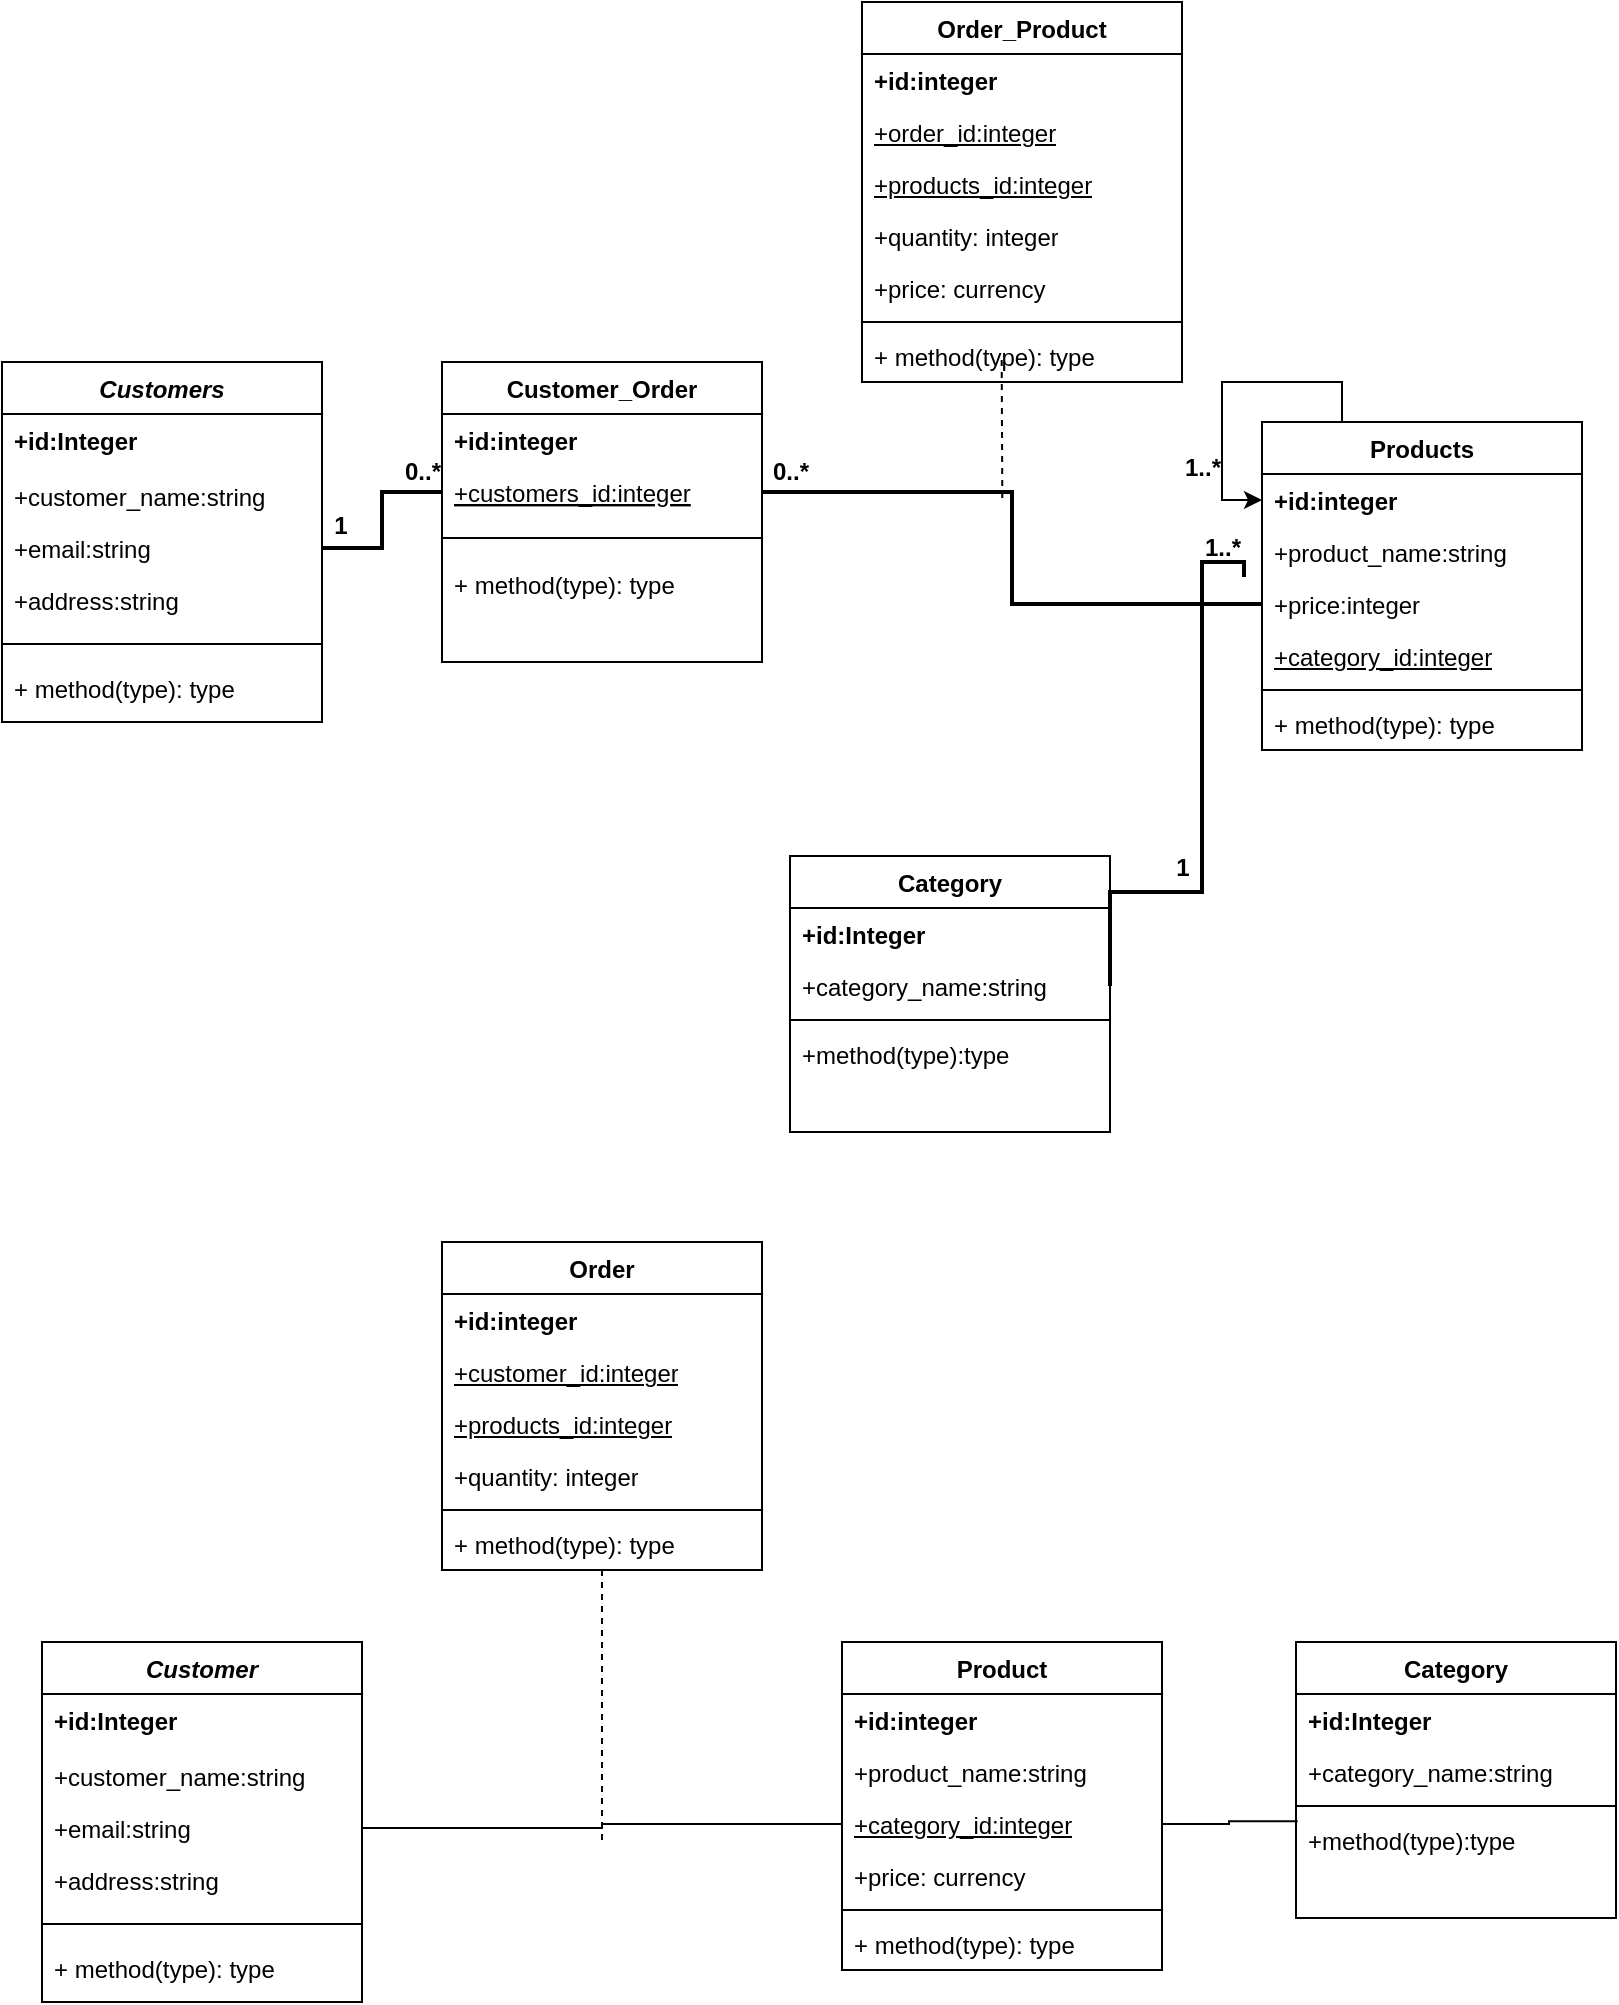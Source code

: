 <mxfile version="27.0.2">
  <diagram id="C5RBs43oDa-KdzZeNtuy" name="Page-1">
    <mxGraphModel dx="1042" dy="626" grid="1" gridSize="10" guides="1" tooltips="1" connect="1" arrows="1" fold="1" page="1" pageScale="1" pageWidth="827" pageHeight="1169" math="0" shadow="0">
      <root>
        <mxCell id="WIyWlLk6GJQsqaUBKTNV-0" />
        <mxCell id="WIyWlLk6GJQsqaUBKTNV-1" parent="WIyWlLk6GJQsqaUBKTNV-0" />
        <mxCell id="zkfFHV4jXpPFQw0GAbJ--0" value="Customers" style="swimlane;fontStyle=3;align=center;verticalAlign=top;childLayout=stackLayout;horizontal=1;startSize=26;horizontalStack=0;resizeParent=1;resizeLast=0;collapsible=1;marginBottom=0;rounded=0;shadow=0;strokeWidth=1;" parent="WIyWlLk6GJQsqaUBKTNV-1" vertex="1">
          <mxGeometry x="20" y="200" width="160" height="180" as="geometry">
            <mxRectangle x="230" y="140" width="160" height="26" as="alternateBounds" />
          </mxGeometry>
        </mxCell>
        <mxCell id="zkfFHV4jXpPFQw0GAbJ--1" value="+id:Integer" style="text;align=left;verticalAlign=top;spacingLeft=4;spacingRight=4;overflow=hidden;rotatable=0;points=[[0,0.5],[1,0.5]];portConstraint=eastwest;fontStyle=1" parent="zkfFHV4jXpPFQw0GAbJ--0" vertex="1">
          <mxGeometry y="26" width="160" height="28" as="geometry" />
        </mxCell>
        <mxCell id="zkfFHV4jXpPFQw0GAbJ--5" value="+customer_name:string&#xa;" style="text;align=left;verticalAlign=top;spacingLeft=4;spacingRight=4;overflow=hidden;rotatable=0;points=[[0,0.5],[1,0.5]];portConstraint=eastwest;" parent="zkfFHV4jXpPFQw0GAbJ--0" vertex="1">
          <mxGeometry y="54" width="160" height="26" as="geometry" />
        </mxCell>
        <mxCell id="_MO4OcinnywSOlI_8qM1-0" value="+email:string&#xa;" style="text;align=left;verticalAlign=top;spacingLeft=4;spacingRight=4;overflow=hidden;rotatable=0;points=[[0,0.5],[1,0.5]];portConstraint=eastwest;" parent="zkfFHV4jXpPFQw0GAbJ--0" vertex="1">
          <mxGeometry y="80" width="160" height="26" as="geometry" />
        </mxCell>
        <mxCell id="_MO4OcinnywSOlI_8qM1-1" value="+address:string" style="text;align=left;verticalAlign=top;spacingLeft=4;spacingRight=4;overflow=hidden;rotatable=0;points=[[0,0.5],[1,0.5]];portConstraint=eastwest;" parent="zkfFHV4jXpPFQw0GAbJ--0" vertex="1">
          <mxGeometry y="106" width="160" height="26" as="geometry" />
        </mxCell>
        <mxCell id="zkfFHV4jXpPFQw0GAbJ--4" value="" style="line;html=1;strokeWidth=1;align=left;verticalAlign=middle;spacingTop=-1;spacingLeft=3;spacingRight=3;rotatable=0;labelPosition=right;points=[];portConstraint=eastwest;" parent="zkfFHV4jXpPFQw0GAbJ--0" vertex="1">
          <mxGeometry y="132" width="160" height="18" as="geometry" />
        </mxCell>
        <mxCell id="_MO4OcinnywSOlI_8qM1-15" value="+ method(type): type" style="text;strokeColor=none;fillColor=none;align=left;verticalAlign=top;spacingLeft=4;spacingRight=4;overflow=hidden;rotatable=0;points=[[0,0.5],[1,0.5]];portConstraint=eastwest;whiteSpace=wrap;html=1;" parent="zkfFHV4jXpPFQw0GAbJ--0" vertex="1">
          <mxGeometry y="150" width="160" height="26" as="geometry" />
        </mxCell>
        <mxCell id="zkfFHV4jXpPFQw0GAbJ--6" value="Category" style="swimlane;fontStyle=1;align=center;verticalAlign=top;childLayout=stackLayout;horizontal=1;startSize=26;horizontalStack=0;resizeParent=1;resizeLast=0;collapsible=1;marginBottom=0;rounded=0;shadow=0;strokeWidth=1;" parent="WIyWlLk6GJQsqaUBKTNV-1" vertex="1">
          <mxGeometry x="414" y="447" width="160" height="138" as="geometry">
            <mxRectangle x="130" y="380" width="160" height="26" as="alternateBounds" />
          </mxGeometry>
        </mxCell>
        <mxCell id="zkfFHV4jXpPFQw0GAbJ--7" value="+id:Integer" style="text;align=left;verticalAlign=top;spacingLeft=4;spacingRight=4;overflow=hidden;rotatable=0;points=[[0,0.5],[1,0.5]];portConstraint=eastwest;fontStyle=1" parent="zkfFHV4jXpPFQw0GAbJ--6" vertex="1">
          <mxGeometry y="26" width="160" height="26" as="geometry" />
        </mxCell>
        <mxCell id="zkfFHV4jXpPFQw0GAbJ--8" value="+category_name:string" style="text;align=left;verticalAlign=top;spacingLeft=4;spacingRight=4;overflow=hidden;rotatable=0;points=[[0,0.5],[1,0.5]];portConstraint=eastwest;rounded=0;shadow=0;html=0;" parent="zkfFHV4jXpPFQw0GAbJ--6" vertex="1">
          <mxGeometry y="52" width="160" height="26" as="geometry" />
        </mxCell>
        <mxCell id="zkfFHV4jXpPFQw0GAbJ--9" value="" style="line;html=1;strokeWidth=1;align=left;verticalAlign=middle;spacingTop=-1;spacingLeft=3;spacingRight=3;rotatable=0;labelPosition=right;points=[];portConstraint=eastwest;" parent="zkfFHV4jXpPFQw0GAbJ--6" vertex="1">
          <mxGeometry y="78" width="160" height="8" as="geometry" />
        </mxCell>
        <mxCell id="zkfFHV4jXpPFQw0GAbJ--11" value="+method(type):type" style="text;align=left;verticalAlign=top;spacingLeft=4;spacingRight=4;overflow=hidden;rotatable=0;points=[[0,0.5],[1,0.5]];portConstraint=eastwest;" parent="zkfFHV4jXpPFQw0GAbJ--6" vertex="1">
          <mxGeometry y="86" width="160" height="26" as="geometry" />
        </mxCell>
        <mxCell id="zkfFHV4jXpPFQw0GAbJ--13" value="Customer_Order" style="swimlane;fontStyle=1;align=center;verticalAlign=top;childLayout=stackLayout;horizontal=1;startSize=26;horizontalStack=0;resizeParent=1;resizeLast=0;collapsible=1;marginBottom=0;rounded=0;shadow=0;strokeWidth=1;" parent="WIyWlLk6GJQsqaUBKTNV-1" vertex="1">
          <mxGeometry x="240" y="200" width="160" height="150" as="geometry">
            <mxRectangle x="340" y="380" width="170" height="26" as="alternateBounds" />
          </mxGeometry>
        </mxCell>
        <mxCell id="zkfFHV4jXpPFQw0GAbJ--14" value="+id:integer" style="text;align=left;verticalAlign=top;spacingLeft=4;spacingRight=4;overflow=hidden;rotatable=0;points=[[0,0.5],[1,0.5]];portConstraint=eastwest;fontStyle=1" parent="zkfFHV4jXpPFQw0GAbJ--13" vertex="1">
          <mxGeometry y="26" width="160" height="26" as="geometry" />
        </mxCell>
        <mxCell id="_MO4OcinnywSOlI_8qM1-18" value="+customers_id:integer" style="text;align=left;verticalAlign=top;spacingLeft=4;spacingRight=4;overflow=hidden;rotatable=0;points=[[0,0.5],[1,0.5]];portConstraint=eastwest;rounded=0;shadow=0;html=0;fontStyle=4" parent="zkfFHV4jXpPFQw0GAbJ--13" vertex="1">
          <mxGeometry y="52" width="160" height="26" as="geometry" />
        </mxCell>
        <mxCell id="zkfFHV4jXpPFQw0GAbJ--15" value="" style="line;html=1;strokeWidth=1;align=left;verticalAlign=middle;spacingTop=-1;spacingLeft=3;spacingRight=3;rotatable=0;labelPosition=right;points=[];portConstraint=eastwest;" parent="zkfFHV4jXpPFQw0GAbJ--13" vertex="1">
          <mxGeometry y="78" width="160" height="20" as="geometry" />
        </mxCell>
        <mxCell id="_MO4OcinnywSOlI_8qM1-19" value="+ method(type): type" style="text;strokeColor=none;fillColor=none;align=left;verticalAlign=top;spacingLeft=4;spacingRight=4;overflow=hidden;rotatable=0;points=[[0,0.5],[1,0.5]];portConstraint=eastwest;whiteSpace=wrap;html=1;" parent="zkfFHV4jXpPFQw0GAbJ--13" vertex="1">
          <mxGeometry y="98" width="160" height="26" as="geometry" />
        </mxCell>
        <mxCell id="_MO4OcinnywSOlI_8qM1-2" value="Products" style="swimlane;fontStyle=1;align=center;verticalAlign=top;childLayout=stackLayout;horizontal=1;startSize=26;horizontalStack=0;resizeParent=1;resizeParentMax=0;resizeLast=0;collapsible=1;marginBottom=0;whiteSpace=wrap;html=1;" parent="WIyWlLk6GJQsqaUBKTNV-1" vertex="1">
          <mxGeometry x="650" y="230" width="160" height="164" as="geometry" />
        </mxCell>
        <mxCell id="_MO4OcinnywSOlI_8qM1-3" value="&lt;b&gt;+id:integer&lt;/b&gt;&lt;div&gt;&lt;br&gt;&lt;/div&gt;" style="text;strokeColor=none;fillColor=none;align=left;verticalAlign=top;spacingLeft=4;spacingRight=4;overflow=hidden;rotatable=0;points=[[0,0.5],[1,0.5]];portConstraint=eastwest;whiteSpace=wrap;html=1;" parent="_MO4OcinnywSOlI_8qM1-2" vertex="1">
          <mxGeometry y="26" width="160" height="26" as="geometry" />
        </mxCell>
        <mxCell id="_MO4OcinnywSOlI_8qM1-20" value="+product_name:string" style="text;strokeColor=none;fillColor=none;align=left;verticalAlign=top;spacingLeft=4;spacingRight=4;overflow=hidden;rotatable=0;points=[[0,0.5],[1,0.5]];portConstraint=eastwest;whiteSpace=wrap;html=1;" parent="_MO4OcinnywSOlI_8qM1-2" vertex="1">
          <mxGeometry y="52" width="160" height="26" as="geometry" />
        </mxCell>
        <mxCell id="_MO4OcinnywSOlI_8qM1-16" value="+price:integer" style="text;align=left;verticalAlign=top;spacingLeft=4;spacingRight=4;overflow=hidden;rotatable=0;points=[[0,0.5],[1,0.5]];portConstraint=eastwest;rounded=0;shadow=0;html=0;" parent="_MO4OcinnywSOlI_8qM1-2" vertex="1">
          <mxGeometry y="78" width="160" height="26" as="geometry" />
        </mxCell>
        <mxCell id="_MO4OcinnywSOlI_8qM1-14" value="&lt;u&gt;+category_id:integer&lt;/u&gt;" style="text;strokeColor=none;fillColor=none;align=left;verticalAlign=top;spacingLeft=4;spacingRight=4;overflow=hidden;rotatable=0;points=[[0,0.5],[1,0.5]];portConstraint=eastwest;whiteSpace=wrap;html=1;" parent="_MO4OcinnywSOlI_8qM1-2" vertex="1">
          <mxGeometry y="104" width="160" height="26" as="geometry" />
        </mxCell>
        <mxCell id="_MO4OcinnywSOlI_8qM1-4" value="" style="line;strokeWidth=1;fillColor=none;align=left;verticalAlign=middle;spacingTop=-1;spacingLeft=3;spacingRight=3;rotatable=0;labelPosition=right;points=[];portConstraint=eastwest;strokeColor=inherit;" parent="_MO4OcinnywSOlI_8qM1-2" vertex="1">
          <mxGeometry y="130" width="160" height="8" as="geometry" />
        </mxCell>
        <mxCell id="_MO4OcinnywSOlI_8qM1-5" value="+ method(type): type" style="text;strokeColor=none;fillColor=none;align=left;verticalAlign=top;spacingLeft=4;spacingRight=4;overflow=hidden;rotatable=0;points=[[0,0.5],[1,0.5]];portConstraint=eastwest;whiteSpace=wrap;html=1;" parent="_MO4OcinnywSOlI_8qM1-2" vertex="1">
          <mxGeometry y="138" width="160" height="26" as="geometry" />
        </mxCell>
        <mxCell id="sD350in_hbmX6sxL91xE-14" style="edgeStyle=orthogonalEdgeStyle;rounded=0;orthogonalLoop=1;jettySize=auto;html=1;exitX=0.25;exitY=0;exitDx=0;exitDy=0;" edge="1" parent="_MO4OcinnywSOlI_8qM1-2" source="_MO4OcinnywSOlI_8qM1-2" target="_MO4OcinnywSOlI_8qM1-3">
          <mxGeometry relative="1" as="geometry" />
        </mxCell>
        <mxCell id="sD350in_hbmX6sxL91xE-40" style="edgeStyle=orthogonalEdgeStyle;rounded=0;orthogonalLoop=1;jettySize=auto;html=1;endArrow=none;startFill=0;dashed=1;" edge="1" parent="WIyWlLk6GJQsqaUBKTNV-1" source="_MO4OcinnywSOlI_8qM1-23">
          <mxGeometry relative="1" as="geometry">
            <mxPoint x="320" y="940" as="targetPoint" />
          </mxGeometry>
        </mxCell>
        <mxCell id="_MO4OcinnywSOlI_8qM1-23" value="Order" style="swimlane;fontStyle=1;align=center;verticalAlign=top;childLayout=stackLayout;horizontal=1;startSize=26;horizontalStack=0;resizeParent=1;resizeParentMax=0;resizeLast=0;collapsible=1;marginBottom=0;whiteSpace=wrap;html=1;" parent="WIyWlLk6GJQsqaUBKTNV-1" vertex="1">
          <mxGeometry x="240" y="640" width="160" height="164" as="geometry" />
        </mxCell>
        <mxCell id="_MO4OcinnywSOlI_8qM1-24" value="&lt;b&gt;+id:integer&lt;/b&gt;" style="text;strokeColor=none;fillColor=none;align=left;verticalAlign=top;spacingLeft=4;spacingRight=4;overflow=hidden;rotatable=0;points=[[0,0.5],[1,0.5]];portConstraint=eastwest;whiteSpace=wrap;html=1;" parent="_MO4OcinnywSOlI_8qM1-23" vertex="1">
          <mxGeometry y="26" width="160" height="26" as="geometry" />
        </mxCell>
        <mxCell id="sD350in_hbmX6sxL91xE-37" value="&lt;u&gt;+customer_id:integer&lt;/u&gt;" style="text;strokeColor=none;fillColor=none;align=left;verticalAlign=top;spacingLeft=4;spacingRight=4;overflow=hidden;rotatable=0;points=[[0,0.5],[1,0.5]];portConstraint=eastwest;whiteSpace=wrap;html=1;" vertex="1" parent="_MO4OcinnywSOlI_8qM1-23">
          <mxGeometry y="52" width="160" height="26" as="geometry" />
        </mxCell>
        <mxCell id="_MO4OcinnywSOlI_8qM1-30" value="&lt;u&gt;+products_id:integer&lt;/u&gt;" style="text;strokeColor=none;fillColor=none;align=left;verticalAlign=top;spacingLeft=4;spacingRight=4;overflow=hidden;rotatable=0;points=[[0,0.5],[1,0.5]];portConstraint=eastwest;whiteSpace=wrap;html=1;" parent="_MO4OcinnywSOlI_8qM1-23" vertex="1">
          <mxGeometry y="78" width="160" height="26" as="geometry" />
        </mxCell>
        <mxCell id="_MO4OcinnywSOlI_8qM1-28" value="+quantity: integer&lt;div&gt;&lt;br&gt;&lt;/div&gt;" style="text;strokeColor=none;fillColor=none;align=left;verticalAlign=top;spacingLeft=4;spacingRight=4;overflow=hidden;rotatable=0;points=[[0,0.5],[1,0.5]];portConstraint=eastwest;whiteSpace=wrap;html=1;" parent="_MO4OcinnywSOlI_8qM1-23" vertex="1">
          <mxGeometry y="104" width="160" height="26" as="geometry" />
        </mxCell>
        <mxCell id="_MO4OcinnywSOlI_8qM1-25" value="" style="line;strokeWidth=1;fillColor=none;align=left;verticalAlign=middle;spacingTop=-1;spacingLeft=3;spacingRight=3;rotatable=0;labelPosition=right;points=[];portConstraint=eastwest;strokeColor=inherit;" parent="_MO4OcinnywSOlI_8qM1-23" vertex="1">
          <mxGeometry y="130" width="160" height="8" as="geometry" />
        </mxCell>
        <mxCell id="_MO4OcinnywSOlI_8qM1-26" value="+ method(type): type" style="text;strokeColor=none;fillColor=none;align=left;verticalAlign=top;spacingLeft=4;spacingRight=4;overflow=hidden;rotatable=0;points=[[0,0.5],[1,0.5]];portConstraint=eastwest;whiteSpace=wrap;html=1;" parent="_MO4OcinnywSOlI_8qM1-23" vertex="1">
          <mxGeometry y="138" width="160" height="26" as="geometry" />
        </mxCell>
        <mxCell id="_MO4OcinnywSOlI_8qM1-31" style="rounded=0;orthogonalLoop=1;jettySize=auto;html=1;exitX=1;exitY=0.5;exitDx=0;exitDy=0;entryX=0;entryY=0.5;entryDx=0;entryDy=0;edgeStyle=orthogonalEdgeStyle;endArrow=none;startFill=0;strokeWidth=2;" parent="WIyWlLk6GJQsqaUBKTNV-1" source="_MO4OcinnywSOlI_8qM1-0" target="_MO4OcinnywSOlI_8qM1-18" edge="1">
          <mxGeometry relative="1" as="geometry" />
        </mxCell>
        <mxCell id="_MO4OcinnywSOlI_8qM1-35" value="&lt;font style=&quot;font-size: 12px;&quot;&gt;&lt;b&gt;1&lt;/b&gt;&lt;/font&gt;" style="edgeLabel;html=1;align=center;verticalAlign=middle;resizable=0;points=[];" parent="_MO4OcinnywSOlI_8qM1-31" vertex="1" connectable="0">
          <mxGeometry x="-0.801" y="2" relative="1" as="geometry">
            <mxPoint y="-9" as="offset" />
          </mxGeometry>
        </mxCell>
        <mxCell id="_MO4OcinnywSOlI_8qM1-37" style="edgeStyle=orthogonalEdgeStyle;rounded=0;orthogonalLoop=1;jettySize=auto;html=1;exitX=1;exitY=0.5;exitDx=0;exitDy=0;endArrow=none;startFill=0;strokeWidth=2;" parent="WIyWlLk6GJQsqaUBKTNV-1" source="_MO4OcinnywSOlI_8qM1-18" target="_MO4OcinnywSOlI_8qM1-16" edge="1">
          <mxGeometry relative="1" as="geometry" />
        </mxCell>
        <mxCell id="_MO4OcinnywSOlI_8qM1-38" value="&lt;b&gt;0..*&lt;/b&gt;" style="text;html=1;align=center;verticalAlign=middle;resizable=0;points=[];autosize=1;strokeColor=none;fillColor=none;" parent="WIyWlLk6GJQsqaUBKTNV-1" vertex="1">
          <mxGeometry x="393.5" y="240" width="40" height="30" as="geometry" />
        </mxCell>
        <mxCell id="_MO4OcinnywSOlI_8qM1-39" value="0..*" style="text;html=1;align=center;verticalAlign=middle;resizable=0;points=[];autosize=1;strokeColor=none;fillColor=none;fontStyle=1" parent="WIyWlLk6GJQsqaUBKTNV-1" vertex="1">
          <mxGeometry x="210" y="240" width="40" height="30" as="geometry" />
        </mxCell>
        <mxCell id="_MO4OcinnywSOlI_8qM1-40" value="&lt;b&gt;1..*&lt;/b&gt;" style="text;html=1;align=center;verticalAlign=middle;resizable=0;points=[];autosize=1;strokeColor=none;fillColor=none;" parent="WIyWlLk6GJQsqaUBKTNV-1" vertex="1">
          <mxGeometry x="600" y="238" width="40" height="30" as="geometry" />
        </mxCell>
        <mxCell id="_MO4OcinnywSOlI_8qM1-41" value="" style="endArrow=none;dashed=1;html=1;rounded=0;entryX=0.498;entryY=0.994;entryDx=0;entryDy=0;entryPerimeter=0;" parent="WIyWlLk6GJQsqaUBKTNV-1" edge="1">
          <mxGeometry width="50" height="50" relative="1" as="geometry">
            <mxPoint x="520.16" y="268" as="sourcePoint" />
            <mxPoint x="519.84" y="197.844" as="targetPoint" />
          </mxGeometry>
        </mxCell>
        <mxCell id="_MO4OcinnywSOlI_8qM1-43" style="edgeStyle=orthogonalEdgeStyle;rounded=0;orthogonalLoop=1;jettySize=auto;html=1;entryX=1;entryY=0.5;entryDx=0;entryDy=0;strokeWidth=2;endArrow=none;startFill=0;exitX=0.75;exitY=0.95;exitDx=0;exitDy=0;exitPerimeter=0;" parent="WIyWlLk6GJQsqaUBKTNV-1" source="_MO4OcinnywSOlI_8qM1-45" target="zkfFHV4jXpPFQw0GAbJ--8" edge="1">
          <mxGeometry relative="1" as="geometry">
            <Array as="points">
              <mxPoint x="641" y="307" />
              <mxPoint x="641" y="300" />
              <mxPoint x="620" y="300" />
              <mxPoint x="620" y="465" />
            </Array>
          </mxGeometry>
        </mxCell>
        <mxCell id="_MO4OcinnywSOlI_8qM1-44" value="&lt;b&gt;1&lt;/b&gt;" style="text;html=1;align=center;verticalAlign=middle;resizable=0;points=[];autosize=1;strokeColor=none;fillColor=none;" parent="WIyWlLk6GJQsqaUBKTNV-1" vertex="1">
          <mxGeometry x="595" y="438" width="30" height="30" as="geometry" />
        </mxCell>
        <mxCell id="_MO4OcinnywSOlI_8qM1-45" value="&lt;b&gt;1..*&lt;/b&gt;" style="text;html=1;align=center;verticalAlign=middle;resizable=0;points=[];autosize=1;strokeColor=none;fillColor=none;" parent="WIyWlLk6GJQsqaUBKTNV-1" vertex="1">
          <mxGeometry x="610" y="278" width="40" height="30" as="geometry" />
        </mxCell>
        <mxCell id="sD350in_hbmX6sxL91xE-0" value="Customer" style="swimlane;fontStyle=3;align=center;verticalAlign=top;childLayout=stackLayout;horizontal=1;startSize=26;horizontalStack=0;resizeParent=1;resizeLast=0;collapsible=1;marginBottom=0;rounded=0;shadow=0;strokeWidth=1;" vertex="1" parent="WIyWlLk6GJQsqaUBKTNV-1">
          <mxGeometry x="40" y="840" width="160" height="180" as="geometry">
            <mxRectangle x="230" y="140" width="160" height="26" as="alternateBounds" />
          </mxGeometry>
        </mxCell>
        <mxCell id="sD350in_hbmX6sxL91xE-1" value="+id:Integer" style="text;align=left;verticalAlign=top;spacingLeft=4;spacingRight=4;overflow=hidden;rotatable=0;points=[[0,0.5],[1,0.5]];portConstraint=eastwest;fontStyle=1" vertex="1" parent="sD350in_hbmX6sxL91xE-0">
          <mxGeometry y="26" width="160" height="28" as="geometry" />
        </mxCell>
        <mxCell id="sD350in_hbmX6sxL91xE-2" value="+customer_name:string&#xa;" style="text;align=left;verticalAlign=top;spacingLeft=4;spacingRight=4;overflow=hidden;rotatable=0;points=[[0,0.5],[1,0.5]];portConstraint=eastwest;" vertex="1" parent="sD350in_hbmX6sxL91xE-0">
          <mxGeometry y="54" width="160" height="26" as="geometry" />
        </mxCell>
        <mxCell id="sD350in_hbmX6sxL91xE-3" value="+email:string&#xa;" style="text;align=left;verticalAlign=top;spacingLeft=4;spacingRight=4;overflow=hidden;rotatable=0;points=[[0,0.5],[1,0.5]];portConstraint=eastwest;" vertex="1" parent="sD350in_hbmX6sxL91xE-0">
          <mxGeometry y="80" width="160" height="26" as="geometry" />
        </mxCell>
        <mxCell id="sD350in_hbmX6sxL91xE-4" value="+address:string" style="text;align=left;verticalAlign=top;spacingLeft=4;spacingRight=4;overflow=hidden;rotatable=0;points=[[0,0.5],[1,0.5]];portConstraint=eastwest;" vertex="1" parent="sD350in_hbmX6sxL91xE-0">
          <mxGeometry y="106" width="160" height="26" as="geometry" />
        </mxCell>
        <mxCell id="sD350in_hbmX6sxL91xE-5" value="" style="line;html=1;strokeWidth=1;align=left;verticalAlign=middle;spacingTop=-1;spacingLeft=3;spacingRight=3;rotatable=0;labelPosition=right;points=[];portConstraint=eastwest;" vertex="1" parent="sD350in_hbmX6sxL91xE-0">
          <mxGeometry y="132" width="160" height="18" as="geometry" />
        </mxCell>
        <mxCell id="sD350in_hbmX6sxL91xE-6" value="+ method(type): type" style="text;strokeColor=none;fillColor=none;align=left;verticalAlign=top;spacingLeft=4;spacingRight=4;overflow=hidden;rotatable=0;points=[[0,0.5],[1,0.5]];portConstraint=eastwest;whiteSpace=wrap;html=1;" vertex="1" parent="sD350in_hbmX6sxL91xE-0">
          <mxGeometry y="150" width="160" height="26" as="geometry" />
        </mxCell>
        <mxCell id="sD350in_hbmX6sxL91xE-15" value="Product" style="swimlane;fontStyle=1;align=center;verticalAlign=top;childLayout=stackLayout;horizontal=1;startSize=26;horizontalStack=0;resizeParent=1;resizeParentMax=0;resizeLast=0;collapsible=1;marginBottom=0;whiteSpace=wrap;html=1;" vertex="1" parent="WIyWlLk6GJQsqaUBKTNV-1">
          <mxGeometry x="440" y="840" width="160" height="164" as="geometry" />
        </mxCell>
        <mxCell id="sD350in_hbmX6sxL91xE-16" value="&lt;b&gt;+id:integer&lt;/b&gt;&lt;div&gt;&lt;br&gt;&lt;/div&gt;" style="text;strokeColor=none;fillColor=none;align=left;verticalAlign=top;spacingLeft=4;spacingRight=4;overflow=hidden;rotatable=0;points=[[0,0.5],[1,0.5]];portConstraint=eastwest;whiteSpace=wrap;html=1;" vertex="1" parent="sD350in_hbmX6sxL91xE-15">
          <mxGeometry y="26" width="160" height="26" as="geometry" />
        </mxCell>
        <mxCell id="sD350in_hbmX6sxL91xE-17" value="+product_name:string" style="text;strokeColor=none;fillColor=none;align=left;verticalAlign=top;spacingLeft=4;spacingRight=4;overflow=hidden;rotatable=0;points=[[0,0.5],[1,0.5]];portConstraint=eastwest;whiteSpace=wrap;html=1;" vertex="1" parent="sD350in_hbmX6sxL91xE-15">
          <mxGeometry y="52" width="160" height="26" as="geometry" />
        </mxCell>
        <mxCell id="sD350in_hbmX6sxL91xE-19" value="&lt;u&gt;+category_id:integer&lt;/u&gt;" style="text;strokeColor=none;fillColor=none;align=left;verticalAlign=top;spacingLeft=4;spacingRight=4;overflow=hidden;rotatable=0;points=[[0,0.5],[1,0.5]];portConstraint=eastwest;whiteSpace=wrap;html=1;" vertex="1" parent="sD350in_hbmX6sxL91xE-15">
          <mxGeometry y="78" width="160" height="26" as="geometry" />
        </mxCell>
        <mxCell id="sD350in_hbmX6sxL91xE-41" value="+price: currency" style="text;strokeColor=none;fillColor=none;align=left;verticalAlign=top;spacingLeft=4;spacingRight=4;overflow=hidden;rotatable=0;points=[[0,0.5],[1,0.5]];portConstraint=eastwest;whiteSpace=wrap;html=1;" vertex="1" parent="sD350in_hbmX6sxL91xE-15">
          <mxGeometry y="104" width="160" height="26" as="geometry" />
        </mxCell>
        <mxCell id="sD350in_hbmX6sxL91xE-20" value="" style="line;strokeWidth=1;fillColor=none;align=left;verticalAlign=middle;spacingTop=-1;spacingLeft=3;spacingRight=3;rotatable=0;labelPosition=right;points=[];portConstraint=eastwest;strokeColor=inherit;" vertex="1" parent="sD350in_hbmX6sxL91xE-15">
          <mxGeometry y="130" width="160" height="8" as="geometry" />
        </mxCell>
        <mxCell id="sD350in_hbmX6sxL91xE-21" value="+ method(type): type" style="text;strokeColor=none;fillColor=none;align=left;verticalAlign=top;spacingLeft=4;spacingRight=4;overflow=hidden;rotatable=0;points=[[0,0.5],[1,0.5]];portConstraint=eastwest;whiteSpace=wrap;html=1;" vertex="1" parent="sD350in_hbmX6sxL91xE-15">
          <mxGeometry y="138" width="160" height="26" as="geometry" />
        </mxCell>
        <mxCell id="sD350in_hbmX6sxL91xE-23" value="Category" style="swimlane;fontStyle=1;align=center;verticalAlign=top;childLayout=stackLayout;horizontal=1;startSize=26;horizontalStack=0;resizeParent=1;resizeLast=0;collapsible=1;marginBottom=0;rounded=0;shadow=0;strokeWidth=1;" vertex="1" parent="WIyWlLk6GJQsqaUBKTNV-1">
          <mxGeometry x="667" y="840" width="160" height="138" as="geometry">
            <mxRectangle x="130" y="380" width="160" height="26" as="alternateBounds" />
          </mxGeometry>
        </mxCell>
        <mxCell id="sD350in_hbmX6sxL91xE-24" value="+id:Integer" style="text;align=left;verticalAlign=top;spacingLeft=4;spacingRight=4;overflow=hidden;rotatable=0;points=[[0,0.5],[1,0.5]];portConstraint=eastwest;fontStyle=1" vertex="1" parent="sD350in_hbmX6sxL91xE-23">
          <mxGeometry y="26" width="160" height="26" as="geometry" />
        </mxCell>
        <mxCell id="sD350in_hbmX6sxL91xE-25" value="+category_name:string" style="text;align=left;verticalAlign=top;spacingLeft=4;spacingRight=4;overflow=hidden;rotatable=0;points=[[0,0.5],[1,0.5]];portConstraint=eastwest;rounded=0;shadow=0;html=0;" vertex="1" parent="sD350in_hbmX6sxL91xE-23">
          <mxGeometry y="52" width="160" height="26" as="geometry" />
        </mxCell>
        <mxCell id="sD350in_hbmX6sxL91xE-26" value="" style="line;html=1;strokeWidth=1;align=left;verticalAlign=middle;spacingTop=-1;spacingLeft=3;spacingRight=3;rotatable=0;labelPosition=right;points=[];portConstraint=eastwest;" vertex="1" parent="sD350in_hbmX6sxL91xE-23">
          <mxGeometry y="78" width="160" height="8" as="geometry" />
        </mxCell>
        <mxCell id="sD350in_hbmX6sxL91xE-27" value="+method(type):type" style="text;align=left;verticalAlign=top;spacingLeft=4;spacingRight=4;overflow=hidden;rotatable=0;points=[[0,0.5],[1,0.5]];portConstraint=eastwest;" vertex="1" parent="sD350in_hbmX6sxL91xE-23">
          <mxGeometry y="86" width="160" height="26" as="geometry" />
        </mxCell>
        <mxCell id="sD350in_hbmX6sxL91xE-29" value="Order_Product" style="swimlane;fontStyle=1;align=center;verticalAlign=top;childLayout=stackLayout;horizontal=1;startSize=26;horizontalStack=0;resizeParent=1;resizeParentMax=0;resizeLast=0;collapsible=1;marginBottom=0;whiteSpace=wrap;html=1;" vertex="1" parent="WIyWlLk6GJQsqaUBKTNV-1">
          <mxGeometry x="450" y="20" width="160" height="190" as="geometry" />
        </mxCell>
        <mxCell id="sD350in_hbmX6sxL91xE-30" value="&lt;b&gt;+id:integer&lt;/b&gt;" style="text;strokeColor=none;fillColor=none;align=left;verticalAlign=top;spacingLeft=4;spacingRight=4;overflow=hidden;rotatable=0;points=[[0,0.5],[1,0.5]];portConstraint=eastwest;whiteSpace=wrap;html=1;" vertex="1" parent="sD350in_hbmX6sxL91xE-29">
          <mxGeometry y="26" width="160" height="26" as="geometry" />
        </mxCell>
        <mxCell id="sD350in_hbmX6sxL91xE-31" value="&lt;u&gt;+order_id:integer&lt;/u&gt;" style="text;strokeColor=none;fillColor=none;align=left;verticalAlign=top;spacingLeft=4;spacingRight=4;overflow=hidden;rotatable=0;points=[[0,0.5],[1,0.5]];portConstraint=eastwest;whiteSpace=wrap;html=1;" vertex="1" parent="sD350in_hbmX6sxL91xE-29">
          <mxGeometry y="52" width="160" height="26" as="geometry" />
        </mxCell>
        <mxCell id="sD350in_hbmX6sxL91xE-32" value="&lt;u&gt;+products_id:integer&lt;/u&gt;" style="text;strokeColor=none;fillColor=none;align=left;verticalAlign=top;spacingLeft=4;spacingRight=4;overflow=hidden;rotatable=0;points=[[0,0.5],[1,0.5]];portConstraint=eastwest;whiteSpace=wrap;html=1;" vertex="1" parent="sD350in_hbmX6sxL91xE-29">
          <mxGeometry y="78" width="160" height="26" as="geometry" />
        </mxCell>
        <mxCell id="sD350in_hbmX6sxL91xE-33" value="+quantity: integer&lt;div&gt;&lt;br&gt;&lt;/div&gt;" style="text;strokeColor=none;fillColor=none;align=left;verticalAlign=top;spacingLeft=4;spacingRight=4;overflow=hidden;rotatable=0;points=[[0,0.5],[1,0.5]];portConstraint=eastwest;whiteSpace=wrap;html=1;" vertex="1" parent="sD350in_hbmX6sxL91xE-29">
          <mxGeometry y="104" width="160" height="26" as="geometry" />
        </mxCell>
        <mxCell id="sD350in_hbmX6sxL91xE-34" value="+price: currency" style="text;strokeColor=none;fillColor=none;align=left;verticalAlign=top;spacingLeft=4;spacingRight=4;overflow=hidden;rotatable=0;points=[[0,0.5],[1,0.5]];portConstraint=eastwest;whiteSpace=wrap;html=1;" vertex="1" parent="sD350in_hbmX6sxL91xE-29">
          <mxGeometry y="130" width="160" height="26" as="geometry" />
        </mxCell>
        <mxCell id="sD350in_hbmX6sxL91xE-35" value="" style="line;strokeWidth=1;fillColor=none;align=left;verticalAlign=middle;spacingTop=-1;spacingLeft=3;spacingRight=3;rotatable=0;labelPosition=right;points=[];portConstraint=eastwest;strokeColor=inherit;" vertex="1" parent="sD350in_hbmX6sxL91xE-29">
          <mxGeometry y="156" width="160" height="8" as="geometry" />
        </mxCell>
        <mxCell id="sD350in_hbmX6sxL91xE-36" value="+ method(type): type" style="text;strokeColor=none;fillColor=none;align=left;verticalAlign=top;spacingLeft=4;spacingRight=4;overflow=hidden;rotatable=0;points=[[0,0.5],[1,0.5]];portConstraint=eastwest;whiteSpace=wrap;html=1;" vertex="1" parent="sD350in_hbmX6sxL91xE-29">
          <mxGeometry y="164" width="160" height="26" as="geometry" />
        </mxCell>
        <mxCell id="sD350in_hbmX6sxL91xE-38" style="edgeStyle=orthogonalEdgeStyle;rounded=0;orthogonalLoop=1;jettySize=auto;html=1;exitX=1;exitY=0.5;exitDx=0;exitDy=0;entryX=0;entryY=0.5;entryDx=0;entryDy=0;endArrow=none;startFill=0;" edge="1" parent="WIyWlLk6GJQsqaUBKTNV-1" source="sD350in_hbmX6sxL91xE-3" target="sD350in_hbmX6sxL91xE-19">
          <mxGeometry relative="1" as="geometry">
            <Array as="points">
              <mxPoint x="320" y="933" />
              <mxPoint x="320" y="931" />
            </Array>
          </mxGeometry>
        </mxCell>
        <mxCell id="sD350in_hbmX6sxL91xE-39" style="edgeStyle=orthogonalEdgeStyle;rounded=0;orthogonalLoop=1;jettySize=auto;html=1;exitX=1;exitY=0.5;exitDx=0;exitDy=0;entryX=0.005;entryY=0.138;entryDx=0;entryDy=0;entryPerimeter=0;endArrow=none;startFill=0;" edge="1" parent="WIyWlLk6GJQsqaUBKTNV-1" source="sD350in_hbmX6sxL91xE-19" target="sD350in_hbmX6sxL91xE-27">
          <mxGeometry relative="1" as="geometry" />
        </mxCell>
      </root>
    </mxGraphModel>
  </diagram>
</mxfile>
